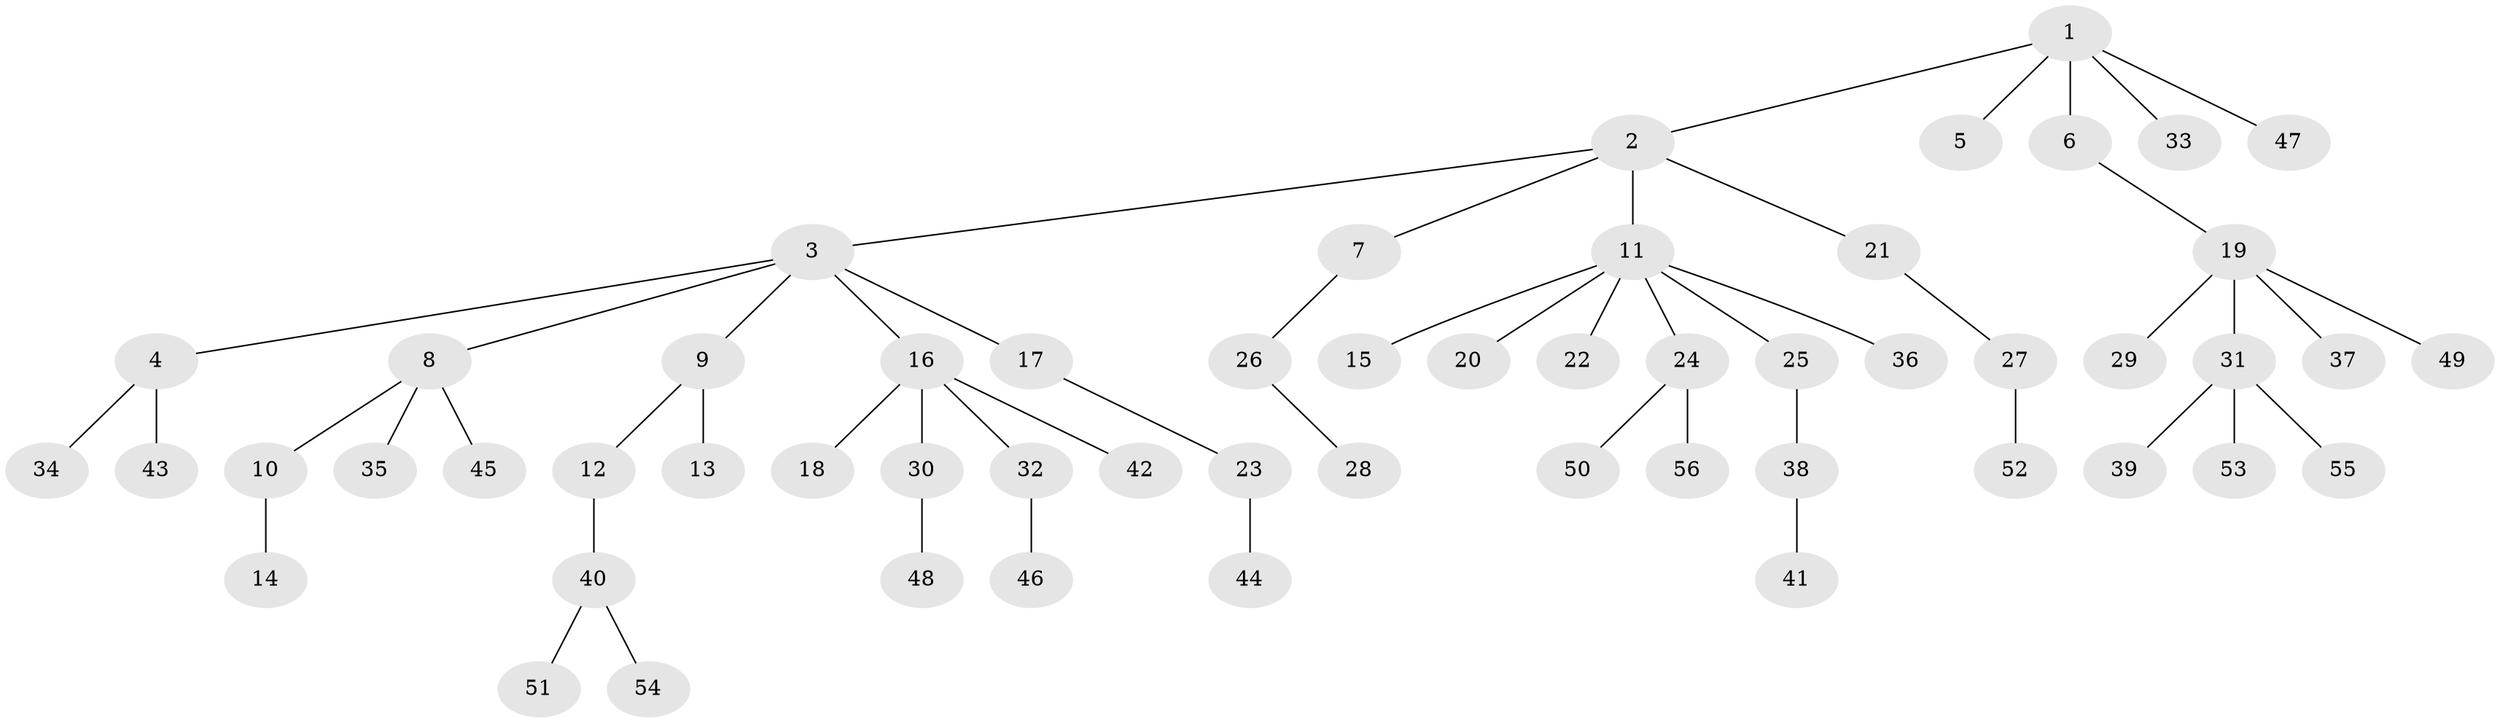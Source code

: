 // coarse degree distribution, {1: 0.75, 2: 0.14285714285714285, 4: 0.07142857142857142, 17: 0.03571428571428571}
// Generated by graph-tools (version 1.1) at 2025/55/03/04/25 21:55:37]
// undirected, 56 vertices, 55 edges
graph export_dot {
graph [start="1"]
  node [color=gray90,style=filled];
  1;
  2;
  3;
  4;
  5;
  6;
  7;
  8;
  9;
  10;
  11;
  12;
  13;
  14;
  15;
  16;
  17;
  18;
  19;
  20;
  21;
  22;
  23;
  24;
  25;
  26;
  27;
  28;
  29;
  30;
  31;
  32;
  33;
  34;
  35;
  36;
  37;
  38;
  39;
  40;
  41;
  42;
  43;
  44;
  45;
  46;
  47;
  48;
  49;
  50;
  51;
  52;
  53;
  54;
  55;
  56;
  1 -- 2;
  1 -- 5;
  1 -- 6;
  1 -- 33;
  1 -- 47;
  2 -- 3;
  2 -- 7;
  2 -- 11;
  2 -- 21;
  3 -- 4;
  3 -- 8;
  3 -- 9;
  3 -- 16;
  3 -- 17;
  4 -- 34;
  4 -- 43;
  6 -- 19;
  7 -- 26;
  8 -- 10;
  8 -- 35;
  8 -- 45;
  9 -- 12;
  9 -- 13;
  10 -- 14;
  11 -- 15;
  11 -- 20;
  11 -- 22;
  11 -- 24;
  11 -- 25;
  11 -- 36;
  12 -- 40;
  16 -- 18;
  16 -- 30;
  16 -- 32;
  16 -- 42;
  17 -- 23;
  19 -- 29;
  19 -- 31;
  19 -- 37;
  19 -- 49;
  21 -- 27;
  23 -- 44;
  24 -- 50;
  24 -- 56;
  25 -- 38;
  26 -- 28;
  27 -- 52;
  30 -- 48;
  31 -- 39;
  31 -- 53;
  31 -- 55;
  32 -- 46;
  38 -- 41;
  40 -- 51;
  40 -- 54;
}
